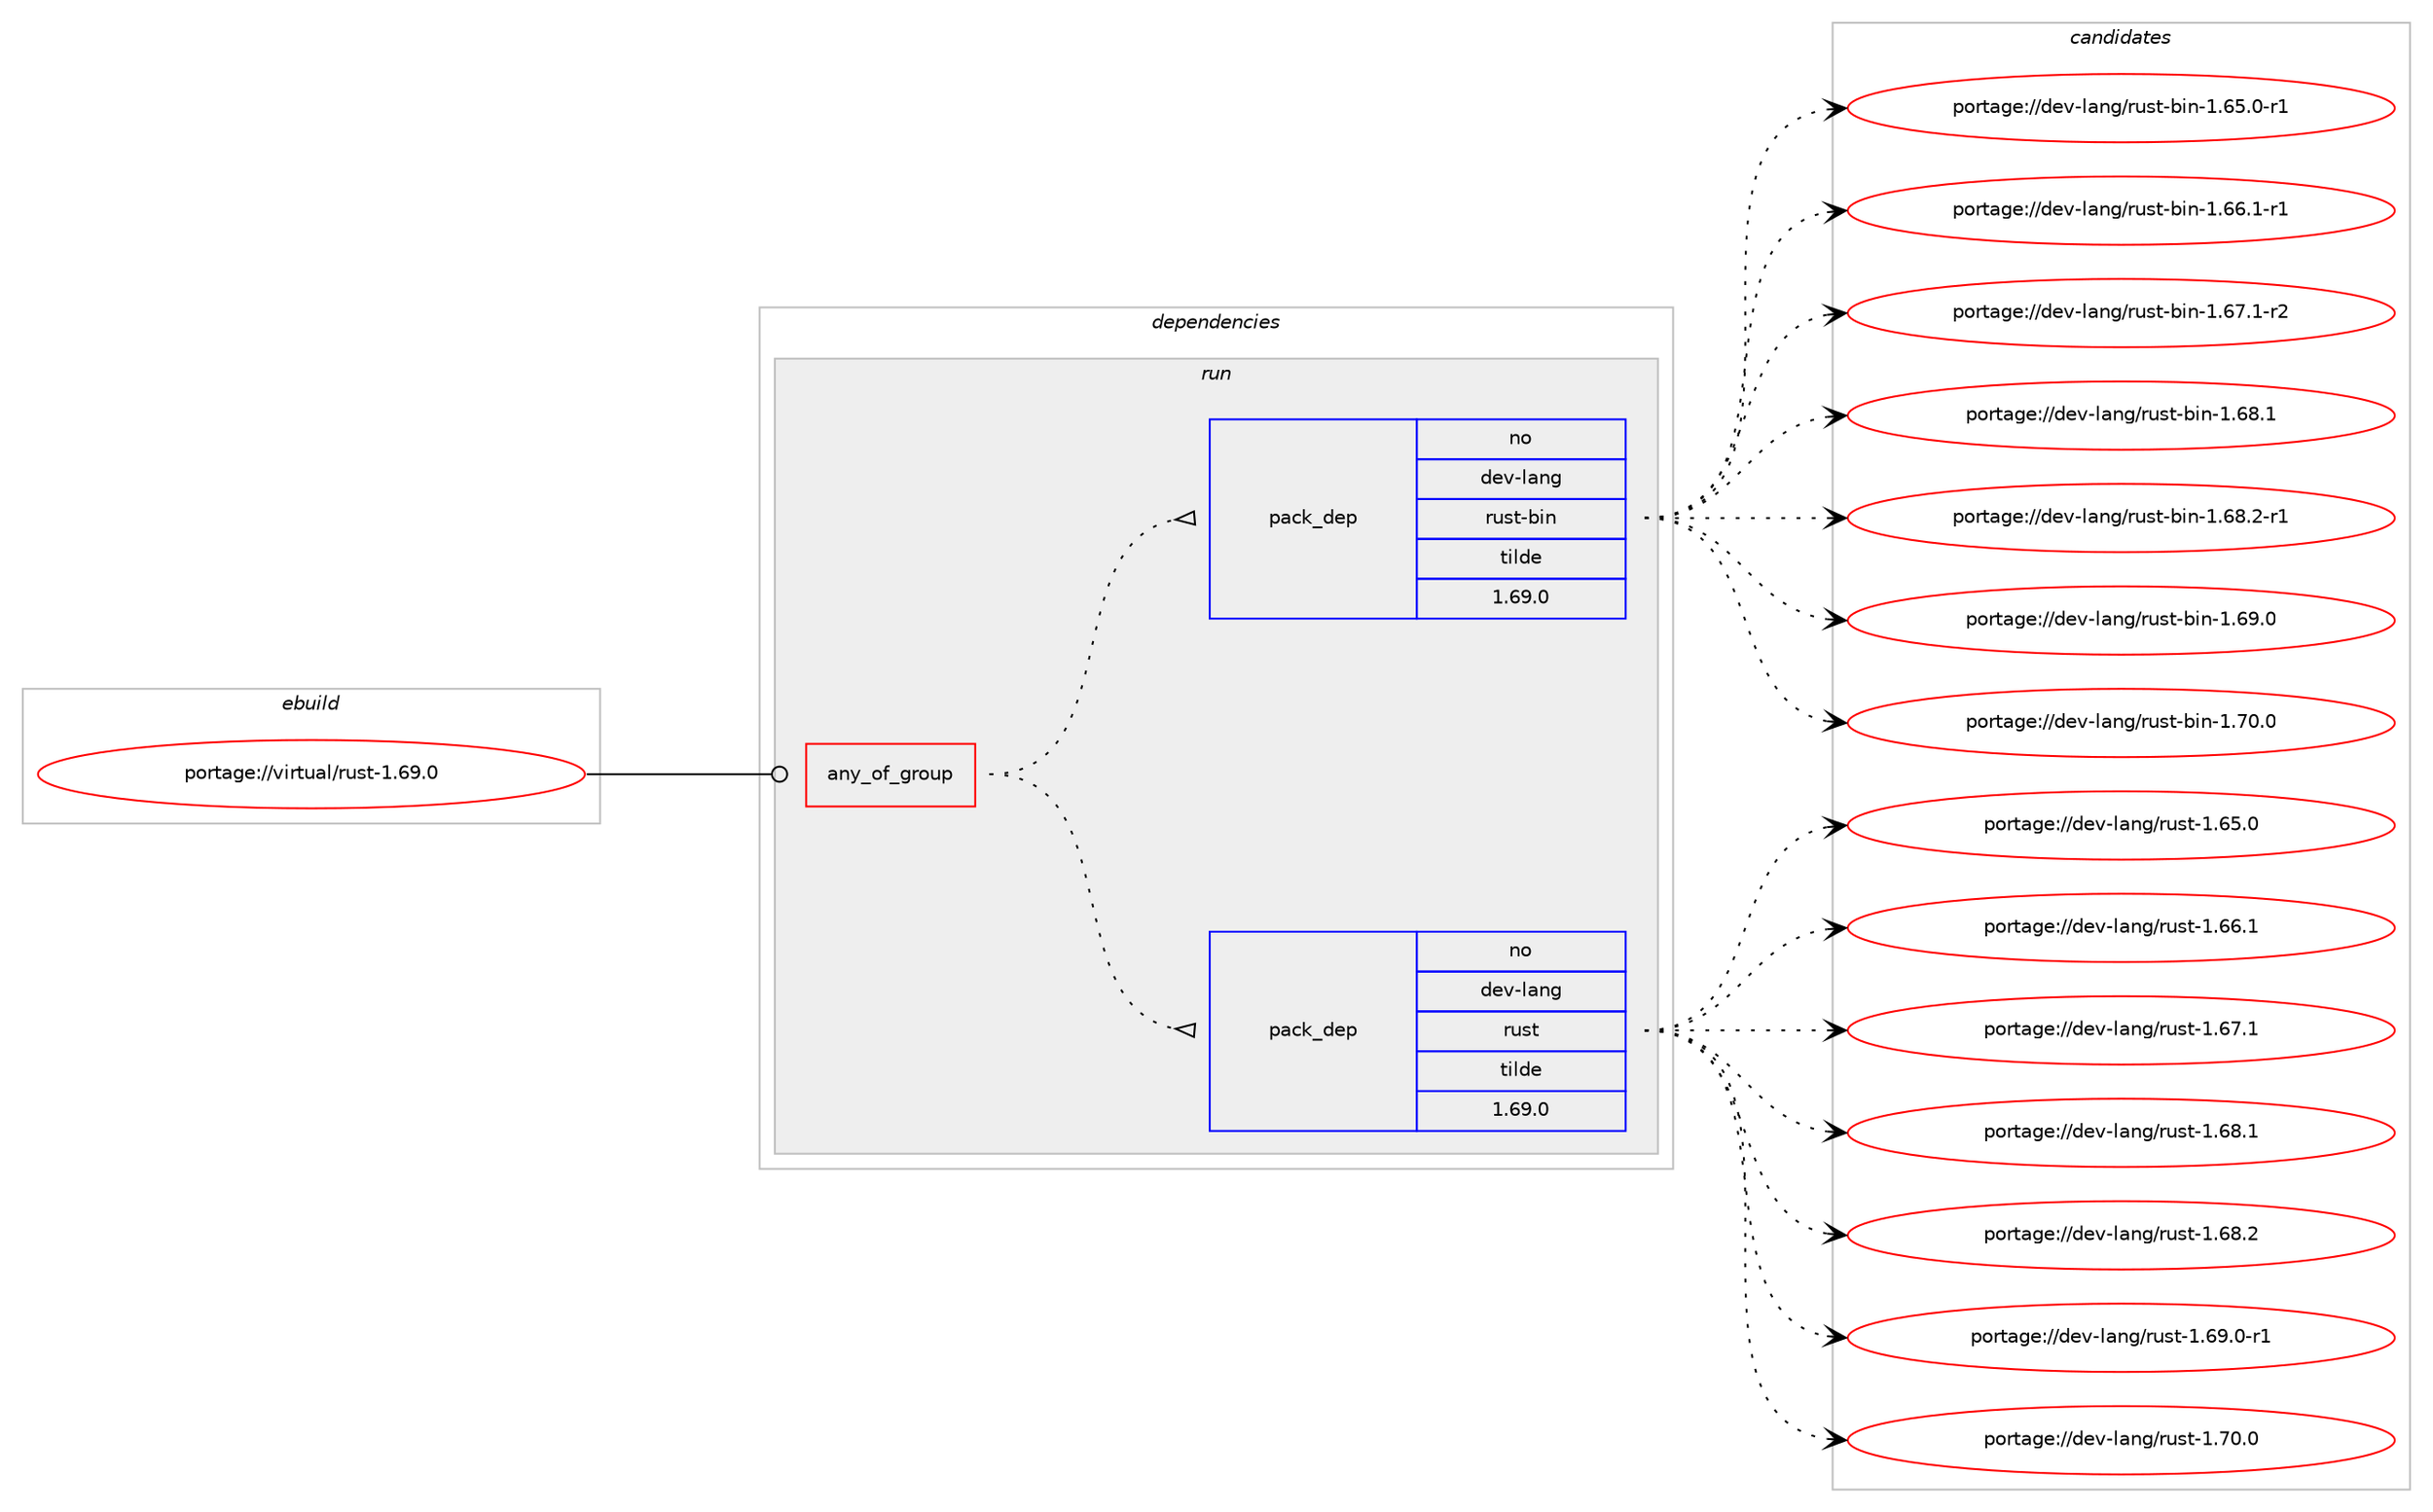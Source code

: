 digraph prolog {

# *************
# Graph options
# *************

newrank=true;
concentrate=true;
compound=true;
graph [rankdir=LR,fontname=Helvetica,fontsize=10,ranksep=1.5];#, ranksep=2.5, nodesep=0.2];
edge  [arrowhead=vee];
node  [fontname=Helvetica,fontsize=10];

# **********
# The ebuild
# **********

subgraph cluster_leftcol {
color=gray;
label=<<i>ebuild</i>>;
id [label="portage://virtual/rust-1.69.0", color=red, width=4, href="../virtual/rust-1.69.0.svg"];
}

# ****************
# The dependencies
# ****************

subgraph cluster_midcol {
color=gray;
label=<<i>dependencies</i>>;
subgraph cluster_compile {
fillcolor="#eeeeee";
style=filled;
label=<<i>compile</i>>;
}
subgraph cluster_compileandrun {
fillcolor="#eeeeee";
style=filled;
label=<<i>compile and run</i>>;
}
subgraph cluster_run {
fillcolor="#eeeeee";
style=filled;
label=<<i>run</i>>;
subgraph any117 {
dependency1370 [label=<<TABLE BORDER="0" CELLBORDER="1" CELLSPACING="0" CELLPADDING="4"><TR><TD CELLPADDING="10">any_of_group</TD></TR></TABLE>>, shape=none, color=red];subgraph pack825 {
dependency1371 [label=<<TABLE BORDER="0" CELLBORDER="1" CELLSPACING="0" CELLPADDING="4" WIDTH="220"><TR><TD ROWSPAN="6" CELLPADDING="30">pack_dep</TD></TR><TR><TD WIDTH="110">no</TD></TR><TR><TD>dev-lang</TD></TR><TR><TD>rust</TD></TR><TR><TD>tilde</TD></TR><TR><TD>1.69.0</TD></TR></TABLE>>, shape=none, color=blue];
}
dependency1370:e -> dependency1371:w [weight=20,style="dotted",arrowhead="oinv"];
subgraph pack826 {
dependency1372 [label=<<TABLE BORDER="0" CELLBORDER="1" CELLSPACING="0" CELLPADDING="4" WIDTH="220"><TR><TD ROWSPAN="6" CELLPADDING="30">pack_dep</TD></TR><TR><TD WIDTH="110">no</TD></TR><TR><TD>dev-lang</TD></TR><TR><TD>rust-bin</TD></TR><TR><TD>tilde</TD></TR><TR><TD>1.69.0</TD></TR></TABLE>>, shape=none, color=blue];
}
dependency1370:e -> dependency1372:w [weight=20,style="dotted",arrowhead="oinv"];
}
id:e -> dependency1370:w [weight=20,style="solid",arrowhead="odot"];
}
}

# **************
# The candidates
# **************

subgraph cluster_choices {
rank=same;
color=gray;
label=<<i>candidates</i>>;

subgraph choice825 {
color=black;
nodesep=1;
choice10010111845108971101034711411711511645494654534648 [label="portage://dev-lang/rust-1.65.0", color=red, width=4,href="../dev-lang/rust-1.65.0.svg"];
choice10010111845108971101034711411711511645494654544649 [label="portage://dev-lang/rust-1.66.1", color=red, width=4,href="../dev-lang/rust-1.66.1.svg"];
choice10010111845108971101034711411711511645494654554649 [label="portage://dev-lang/rust-1.67.1", color=red, width=4,href="../dev-lang/rust-1.67.1.svg"];
choice10010111845108971101034711411711511645494654564649 [label="portage://dev-lang/rust-1.68.1", color=red, width=4,href="../dev-lang/rust-1.68.1.svg"];
choice10010111845108971101034711411711511645494654564650 [label="portage://dev-lang/rust-1.68.2", color=red, width=4,href="../dev-lang/rust-1.68.2.svg"];
choice100101118451089711010347114117115116454946545746484511449 [label="portage://dev-lang/rust-1.69.0-r1", color=red, width=4,href="../dev-lang/rust-1.69.0-r1.svg"];
choice10010111845108971101034711411711511645494655484648 [label="portage://dev-lang/rust-1.70.0", color=red, width=4,href="../dev-lang/rust-1.70.0.svg"];
dependency1371:e -> choice10010111845108971101034711411711511645494654534648:w [style=dotted,weight="100"];
dependency1371:e -> choice10010111845108971101034711411711511645494654544649:w [style=dotted,weight="100"];
dependency1371:e -> choice10010111845108971101034711411711511645494654554649:w [style=dotted,weight="100"];
dependency1371:e -> choice10010111845108971101034711411711511645494654564649:w [style=dotted,weight="100"];
dependency1371:e -> choice10010111845108971101034711411711511645494654564650:w [style=dotted,weight="100"];
dependency1371:e -> choice100101118451089711010347114117115116454946545746484511449:w [style=dotted,weight="100"];
dependency1371:e -> choice10010111845108971101034711411711511645494655484648:w [style=dotted,weight="100"];
}
subgraph choice826 {
color=black;
nodesep=1;
choice1001011184510897110103471141171151164598105110454946545346484511449 [label="portage://dev-lang/rust-bin-1.65.0-r1", color=red, width=4,href="../dev-lang/rust-bin-1.65.0-r1.svg"];
choice1001011184510897110103471141171151164598105110454946545446494511449 [label="portage://dev-lang/rust-bin-1.66.1-r1", color=red, width=4,href="../dev-lang/rust-bin-1.66.1-r1.svg"];
choice1001011184510897110103471141171151164598105110454946545546494511450 [label="portage://dev-lang/rust-bin-1.67.1-r2", color=red, width=4,href="../dev-lang/rust-bin-1.67.1-r2.svg"];
choice100101118451089711010347114117115116459810511045494654564649 [label="portage://dev-lang/rust-bin-1.68.1", color=red, width=4,href="../dev-lang/rust-bin-1.68.1.svg"];
choice1001011184510897110103471141171151164598105110454946545646504511449 [label="portage://dev-lang/rust-bin-1.68.2-r1", color=red, width=4,href="../dev-lang/rust-bin-1.68.2-r1.svg"];
choice100101118451089711010347114117115116459810511045494654574648 [label="portage://dev-lang/rust-bin-1.69.0", color=red, width=4,href="../dev-lang/rust-bin-1.69.0.svg"];
choice100101118451089711010347114117115116459810511045494655484648 [label="portage://dev-lang/rust-bin-1.70.0", color=red, width=4,href="../dev-lang/rust-bin-1.70.0.svg"];
dependency1372:e -> choice1001011184510897110103471141171151164598105110454946545346484511449:w [style=dotted,weight="100"];
dependency1372:e -> choice1001011184510897110103471141171151164598105110454946545446494511449:w [style=dotted,weight="100"];
dependency1372:e -> choice1001011184510897110103471141171151164598105110454946545546494511450:w [style=dotted,weight="100"];
dependency1372:e -> choice100101118451089711010347114117115116459810511045494654564649:w [style=dotted,weight="100"];
dependency1372:e -> choice1001011184510897110103471141171151164598105110454946545646504511449:w [style=dotted,weight="100"];
dependency1372:e -> choice100101118451089711010347114117115116459810511045494654574648:w [style=dotted,weight="100"];
dependency1372:e -> choice100101118451089711010347114117115116459810511045494655484648:w [style=dotted,weight="100"];
}
}

}

